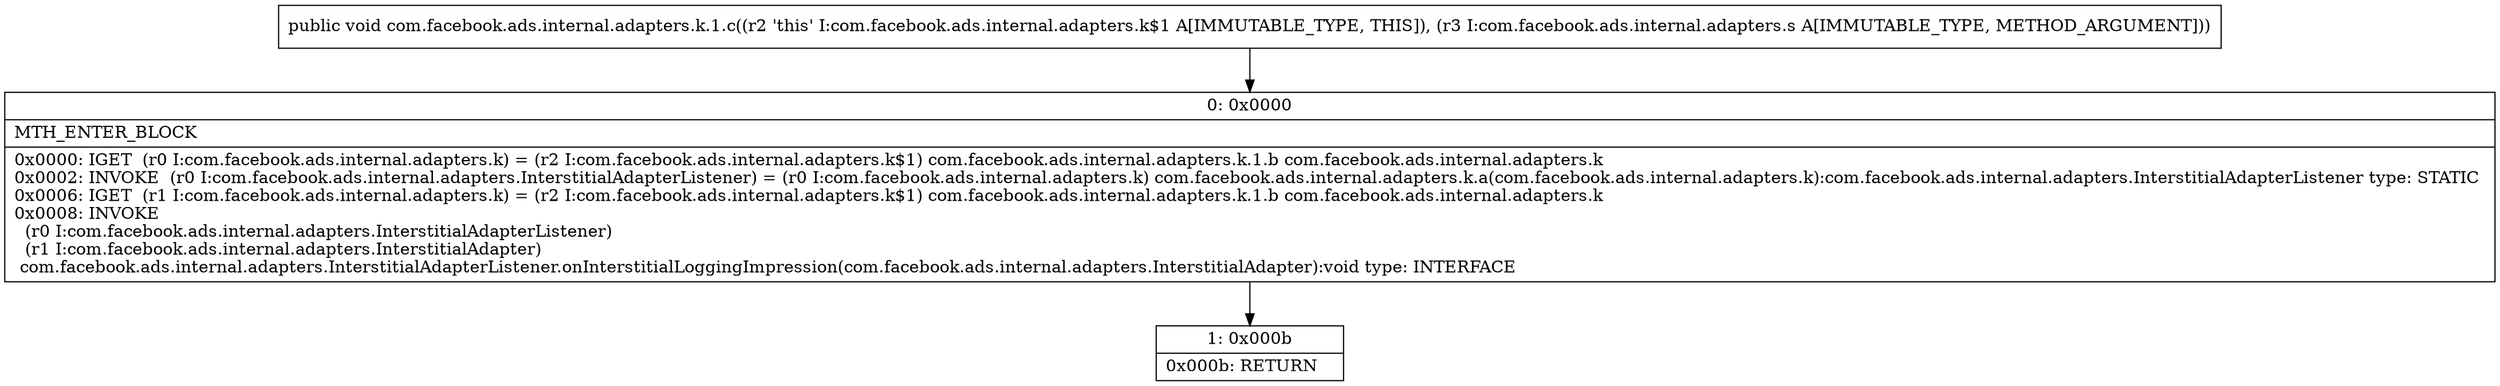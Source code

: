 digraph "CFG forcom.facebook.ads.internal.adapters.k.1.c(Lcom\/facebook\/ads\/internal\/adapters\/s;)V" {
Node_0 [shape=record,label="{0\:\ 0x0000|MTH_ENTER_BLOCK\l|0x0000: IGET  (r0 I:com.facebook.ads.internal.adapters.k) = (r2 I:com.facebook.ads.internal.adapters.k$1) com.facebook.ads.internal.adapters.k.1.b com.facebook.ads.internal.adapters.k \l0x0002: INVOKE  (r0 I:com.facebook.ads.internal.adapters.InterstitialAdapterListener) = (r0 I:com.facebook.ads.internal.adapters.k) com.facebook.ads.internal.adapters.k.a(com.facebook.ads.internal.adapters.k):com.facebook.ads.internal.adapters.InterstitialAdapterListener type: STATIC \l0x0006: IGET  (r1 I:com.facebook.ads.internal.adapters.k) = (r2 I:com.facebook.ads.internal.adapters.k$1) com.facebook.ads.internal.adapters.k.1.b com.facebook.ads.internal.adapters.k \l0x0008: INVOKE  \l  (r0 I:com.facebook.ads.internal.adapters.InterstitialAdapterListener)\l  (r1 I:com.facebook.ads.internal.adapters.InterstitialAdapter)\l com.facebook.ads.internal.adapters.InterstitialAdapterListener.onInterstitialLoggingImpression(com.facebook.ads.internal.adapters.InterstitialAdapter):void type: INTERFACE \l}"];
Node_1 [shape=record,label="{1\:\ 0x000b|0x000b: RETURN   \l}"];
MethodNode[shape=record,label="{public void com.facebook.ads.internal.adapters.k.1.c((r2 'this' I:com.facebook.ads.internal.adapters.k$1 A[IMMUTABLE_TYPE, THIS]), (r3 I:com.facebook.ads.internal.adapters.s A[IMMUTABLE_TYPE, METHOD_ARGUMENT])) }"];
MethodNode -> Node_0;
Node_0 -> Node_1;
}

